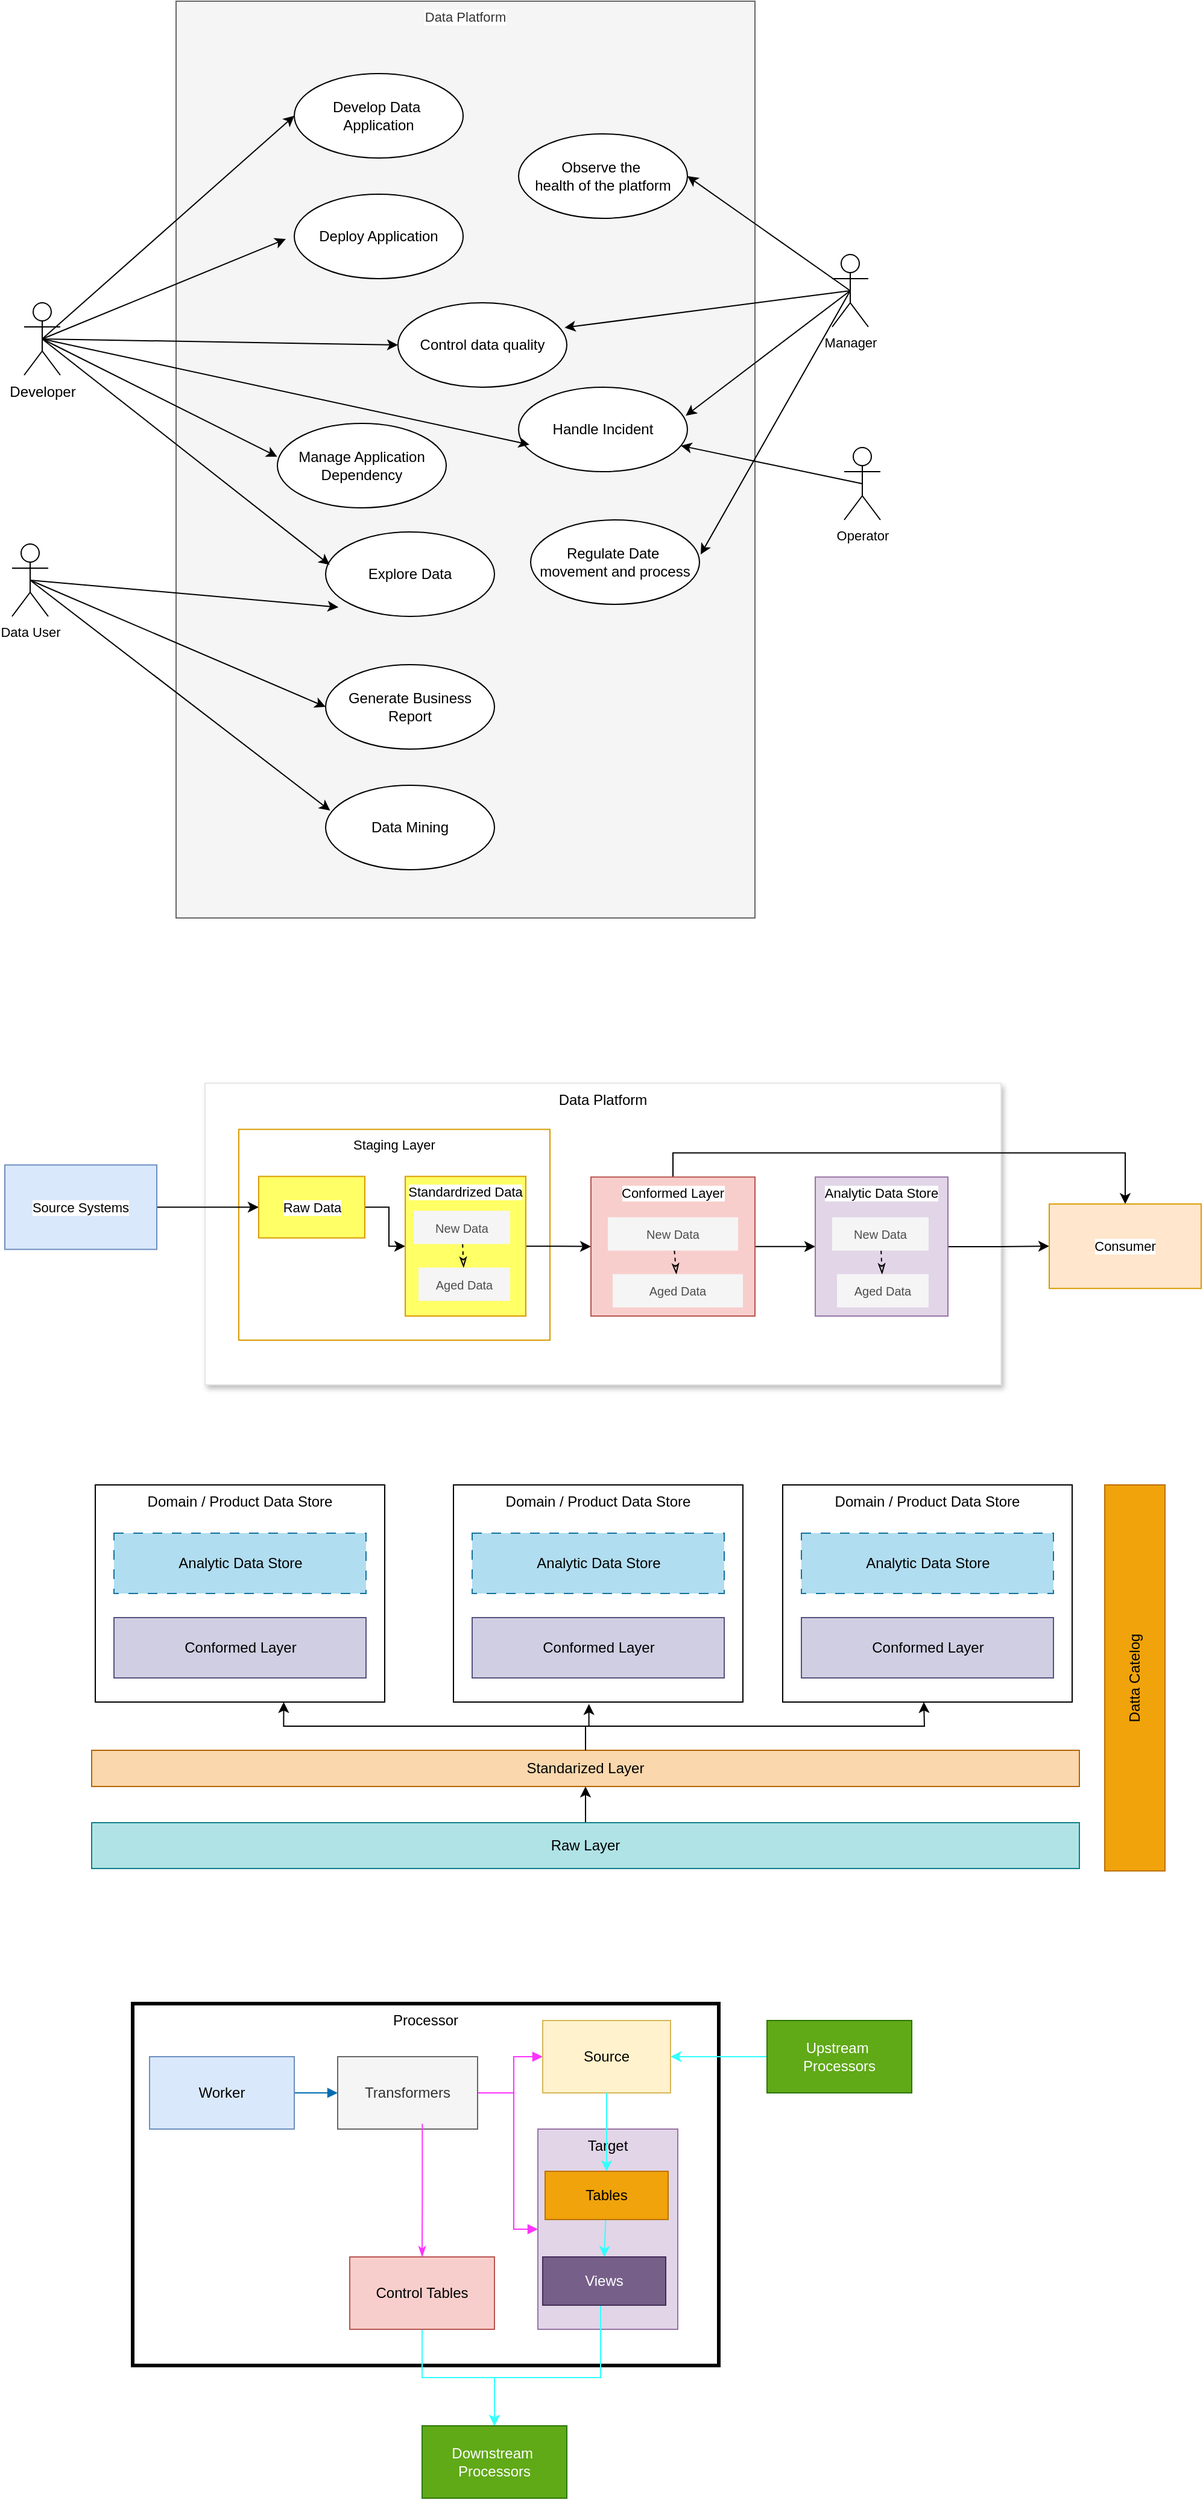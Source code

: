 <mxfile version="26.2.15">
  <diagram name="第 1 页" id="Cfy5hXthvsKqwcoe-ikN">
    <mxGraphModel dx="1145" dy="561" grid="1" gridSize="10" guides="1" tooltips="1" connect="1" arrows="1" fold="1" page="1" pageScale="1" pageWidth="827" pageHeight="1169" math="0" shadow="0">
      <root>
        <mxCell id="0" />
        <mxCell id="1" parent="0" />
        <mxCell id="3cbW1mIkxuYeC1IMrp6c-5" value="Processor" style="rounded=0;whiteSpace=wrap;html=1;verticalAlign=top;fillColor=none;strokeWidth=3;" vertex="1" parent="1">
          <mxGeometry x="154" y="1680" width="486" height="300" as="geometry" />
        </mxCell>
        <mxCell id="LPsfI7QCcGYfZqU7F5Cg-12" value="Data Platform" style="rounded=0;whiteSpace=wrap;html=1;verticalAlign=top;strokeColor=#E6E6E6;shadow=1;" parent="1" vertex="1">
          <mxGeometry x="214" y="916.94" width="660" height="250" as="geometry" />
        </mxCell>
        <mxCell id="NjBOjvmUIAoxbCZeAJ4J-41" value="Staging Layer" style="whiteSpace=wrap;html=1;fontSize=11;fillColor=none;strokeColor=#d79b00;rounded=0;labelBackgroundColor=default;verticalAlign=top;" parent="1" vertex="1">
          <mxGeometry x="242" y="955.25" width="258" height="174.75" as="geometry" />
        </mxCell>
        <mxCell id="NjBOjvmUIAoxbCZeAJ4J-38" value="Data Platform" style="rounded=0;whiteSpace=wrap;html=1;fontFamily=Helvetica;fontSize=11;fontColor=#333333;labelBackgroundColor=default;fillColor=#f5f5f5;strokeColor=#666666;verticalAlign=top;" parent="1" vertex="1">
          <mxGeometry x="190" y="20" width="480" height="760" as="geometry" />
        </mxCell>
        <mxCell id="NjBOjvmUIAoxbCZeAJ4J-2" value="Develop Data&amp;nbsp;&lt;div&gt;Application&lt;br&gt;&lt;/div&gt;" style="ellipse;whiteSpace=wrap;html=1;" parent="1" vertex="1">
          <mxGeometry x="288" y="80" width="140" height="70" as="geometry" />
        </mxCell>
        <mxCell id="NjBOjvmUIAoxbCZeAJ4J-4" value="Observe the&amp;nbsp;&lt;div&gt;health of the platform&lt;/div&gt;" style="ellipse;whiteSpace=wrap;html=1;" parent="1" vertex="1">
          <mxGeometry x="474" y="130" width="140" height="70" as="geometry" />
        </mxCell>
        <mxCell id="NjBOjvmUIAoxbCZeAJ4J-7" style="rounded=0;orthogonalLoop=1;jettySize=auto;html=1;exitX=0.5;exitY=0.5;exitDx=0;exitDy=0;exitPerimeter=0;entryX=0;entryY=0.5;entryDx=0;entryDy=0;" parent="1" source="NjBOjvmUIAoxbCZeAJ4J-5" target="NjBOjvmUIAoxbCZeAJ4J-2" edge="1">
          <mxGeometry relative="1" as="geometry" />
        </mxCell>
        <mxCell id="NjBOjvmUIAoxbCZeAJ4J-27" style="edgeStyle=none;shape=connector;rounded=0;orthogonalLoop=1;jettySize=auto;html=1;exitX=0.5;exitY=0.5;exitDx=0;exitDy=0;exitPerimeter=0;entryX=0;entryY=0.5;entryDx=0;entryDy=0;strokeColor=default;align=center;verticalAlign=middle;fontFamily=Helvetica;fontSize=11;fontColor=default;labelBackgroundColor=default;endArrow=classic;" parent="1" source="NjBOjvmUIAoxbCZeAJ4J-5" target="NjBOjvmUIAoxbCZeAJ4J-25" edge="1">
          <mxGeometry relative="1" as="geometry" />
        </mxCell>
        <mxCell id="NjBOjvmUIAoxbCZeAJ4J-5" value="Developer" style="shape=umlActor;html=1;verticalLabelPosition=bottom;verticalAlign=top;align=center;" parent="1" vertex="1">
          <mxGeometry x="64" y="270" width="30" height="60" as="geometry" />
        </mxCell>
        <mxCell id="NjBOjvmUIAoxbCZeAJ4J-8" value="Deploy Application" style="ellipse;whiteSpace=wrap;html=1;" parent="1" vertex="1">
          <mxGeometry x="288" y="180" width="140" height="70" as="geometry" />
        </mxCell>
        <mxCell id="NjBOjvmUIAoxbCZeAJ4J-9" style="rounded=0;orthogonalLoop=1;jettySize=auto;html=1;exitX=0.5;exitY=0.5;exitDx=0;exitDy=0;exitPerimeter=0;entryX=-0.05;entryY=0.531;entryDx=0;entryDy=0;entryPerimeter=0;" parent="1" source="NjBOjvmUIAoxbCZeAJ4J-5" target="NjBOjvmUIAoxbCZeAJ4J-8" edge="1">
          <mxGeometry relative="1" as="geometry" />
        </mxCell>
        <mxCell id="NjBOjvmUIAoxbCZeAJ4J-11" style="edgeStyle=none;shape=connector;rounded=0;orthogonalLoop=1;jettySize=auto;html=1;exitX=0.5;exitY=0.5;exitDx=0;exitDy=0;exitPerimeter=0;entryX=1;entryY=0.5;entryDx=0;entryDy=0;strokeColor=default;align=center;verticalAlign=middle;fontFamily=Helvetica;fontSize=11;fontColor=default;labelBackgroundColor=default;endArrow=classic;" parent="1" source="NjBOjvmUIAoxbCZeAJ4J-10" target="NjBOjvmUIAoxbCZeAJ4J-4" edge="1">
          <mxGeometry relative="1" as="geometry" />
        </mxCell>
        <mxCell id="NjBOjvmUIAoxbCZeAJ4J-10" value="Manager" style="shape=umlActor;html=1;verticalLabelPosition=bottom;verticalAlign=top;align=center;fontFamily=Helvetica;fontSize=11;fontColor=default;labelBackgroundColor=default;" parent="1" vertex="1">
          <mxGeometry x="734" y="230" width="30" height="60" as="geometry" />
        </mxCell>
        <mxCell id="NjBOjvmUIAoxbCZeAJ4J-12" value="Handle Incident" style="ellipse;whiteSpace=wrap;html=1;" parent="1" vertex="1">
          <mxGeometry x="474" y="340" width="140" height="70" as="geometry" />
        </mxCell>
        <mxCell id="NjBOjvmUIAoxbCZeAJ4J-13" style="edgeStyle=none;shape=connector;rounded=0;orthogonalLoop=1;jettySize=auto;html=1;exitX=0.5;exitY=0.5;exitDx=0;exitDy=0;exitPerimeter=0;entryX=0.99;entryY=0.337;entryDx=0;entryDy=0;entryPerimeter=0;strokeColor=default;align=center;verticalAlign=middle;fontFamily=Helvetica;fontSize=11;fontColor=default;labelBackgroundColor=default;endArrow=classic;" parent="1" source="NjBOjvmUIAoxbCZeAJ4J-10" target="NjBOjvmUIAoxbCZeAJ4J-12" edge="1">
          <mxGeometry relative="1" as="geometry" />
        </mxCell>
        <mxCell id="NjBOjvmUIAoxbCZeAJ4J-14" style="edgeStyle=none;shape=connector;rounded=0;orthogonalLoop=1;jettySize=auto;html=1;exitX=0.5;exitY=0.5;exitDx=0;exitDy=0;exitPerimeter=0;entryX=0.064;entryY=0.68;entryDx=0;entryDy=0;entryPerimeter=0;strokeColor=default;align=center;verticalAlign=middle;fontFamily=Helvetica;fontSize=11;fontColor=default;labelBackgroundColor=default;endArrow=classic;" parent="1" source="NjBOjvmUIAoxbCZeAJ4J-5" target="NjBOjvmUIAoxbCZeAJ4J-12" edge="1">
          <mxGeometry relative="1" as="geometry" />
        </mxCell>
        <mxCell id="NjBOjvmUIAoxbCZeAJ4J-15" value="Operator" style="shape=umlActor;html=1;verticalLabelPosition=bottom;verticalAlign=top;align=center;fontFamily=Helvetica;fontSize=11;fontColor=default;labelBackgroundColor=default;" parent="1" vertex="1">
          <mxGeometry x="744" y="390" width="30" height="60" as="geometry" />
        </mxCell>
        <mxCell id="NjBOjvmUIAoxbCZeAJ4J-18" style="edgeStyle=none;shape=connector;rounded=0;orthogonalLoop=1;jettySize=auto;html=1;exitX=0.5;exitY=0.5;exitDx=0;exitDy=0;exitPerimeter=0;strokeColor=default;align=center;verticalAlign=middle;fontFamily=Helvetica;fontSize=11;fontColor=default;labelBackgroundColor=default;endArrow=classic;" parent="1" source="NjBOjvmUIAoxbCZeAJ4J-15" target="NjBOjvmUIAoxbCZeAJ4J-12" edge="1">
          <mxGeometry relative="1" as="geometry" />
        </mxCell>
        <mxCell id="NjBOjvmUIAoxbCZeAJ4J-30" style="edgeStyle=none;shape=connector;rounded=0;orthogonalLoop=1;jettySize=auto;html=1;exitX=0.5;exitY=0.5;exitDx=0;exitDy=0;exitPerimeter=0;entryX=0;entryY=0.5;entryDx=0;entryDy=0;strokeColor=default;align=center;verticalAlign=middle;fontFamily=Helvetica;fontSize=11;fontColor=default;labelBackgroundColor=default;endArrow=classic;" parent="1" source="NjBOjvmUIAoxbCZeAJ4J-19" target="NjBOjvmUIAoxbCZeAJ4J-29" edge="1">
          <mxGeometry relative="1" as="geometry" />
        </mxCell>
        <mxCell id="NjBOjvmUIAoxbCZeAJ4J-19" value="Data User" style="shape=umlActor;html=1;verticalLabelPosition=bottom;verticalAlign=top;align=center;fontFamily=Helvetica;fontSize=11;fontColor=default;labelBackgroundColor=default;" parent="1" vertex="1">
          <mxGeometry x="54" y="470" width="30" height="60" as="geometry" />
        </mxCell>
        <mxCell id="NjBOjvmUIAoxbCZeAJ4J-20" value="Explore Data" style="ellipse;whiteSpace=wrap;html=1;" parent="1" vertex="1">
          <mxGeometry x="314" y="460" width="140" height="70" as="geometry" />
        </mxCell>
        <mxCell id="NjBOjvmUIAoxbCZeAJ4J-21" style="edgeStyle=none;shape=connector;rounded=0;orthogonalLoop=1;jettySize=auto;html=1;exitX=0.5;exitY=0.5;exitDx=0;exitDy=0;exitPerimeter=0;entryX=0.024;entryY=0.389;entryDx=0;entryDy=0;entryPerimeter=0;strokeColor=default;align=center;verticalAlign=middle;fontFamily=Helvetica;fontSize=11;fontColor=default;labelBackgroundColor=default;endArrow=classic;" parent="1" source="NjBOjvmUIAoxbCZeAJ4J-5" target="NjBOjvmUIAoxbCZeAJ4J-20" edge="1">
          <mxGeometry relative="1" as="geometry" />
        </mxCell>
        <mxCell id="NjBOjvmUIAoxbCZeAJ4J-22" style="edgeStyle=none;shape=connector;rounded=0;orthogonalLoop=1;jettySize=auto;html=1;exitX=0.5;exitY=0.5;exitDx=0;exitDy=0;exitPerimeter=0;entryX=0.076;entryY=0.891;entryDx=0;entryDy=0;entryPerimeter=0;strokeColor=default;align=center;verticalAlign=middle;fontFamily=Helvetica;fontSize=11;fontColor=default;labelBackgroundColor=default;endArrow=classic;" parent="1" source="NjBOjvmUIAoxbCZeAJ4J-19" target="NjBOjvmUIAoxbCZeAJ4J-20" edge="1">
          <mxGeometry relative="1" as="geometry" />
        </mxCell>
        <mxCell id="NjBOjvmUIAoxbCZeAJ4J-23" value="Manage Application&lt;div&gt;Dependency&lt;/div&gt;" style="ellipse;whiteSpace=wrap;html=1;" parent="1" vertex="1">
          <mxGeometry x="274" y="370" width="140" height="70" as="geometry" />
        </mxCell>
        <mxCell id="NjBOjvmUIAoxbCZeAJ4J-24" style="edgeStyle=none;shape=connector;rounded=0;orthogonalLoop=1;jettySize=auto;html=1;exitX=0.5;exitY=0.5;exitDx=0;exitDy=0;exitPerimeter=0;entryX=-0.001;entryY=0.394;entryDx=0;entryDy=0;entryPerimeter=0;strokeColor=default;align=center;verticalAlign=middle;fontFamily=Helvetica;fontSize=11;fontColor=default;labelBackgroundColor=default;endArrow=classic;" parent="1" source="NjBOjvmUIAoxbCZeAJ4J-5" target="NjBOjvmUIAoxbCZeAJ4J-23" edge="1">
          <mxGeometry relative="1" as="geometry" />
        </mxCell>
        <mxCell id="NjBOjvmUIAoxbCZeAJ4J-25" value="Control data quality" style="ellipse;whiteSpace=wrap;html=1;" parent="1" vertex="1">
          <mxGeometry x="374" y="270" width="140" height="70" as="geometry" />
        </mxCell>
        <mxCell id="NjBOjvmUIAoxbCZeAJ4J-28" style="edgeStyle=none;shape=connector;rounded=0;orthogonalLoop=1;jettySize=auto;html=1;exitX=0.5;exitY=0.5;exitDx=0;exitDy=0;exitPerimeter=0;entryX=0.987;entryY=0.294;entryDx=0;entryDy=0;entryPerimeter=0;strokeColor=default;align=center;verticalAlign=middle;fontFamily=Helvetica;fontSize=11;fontColor=default;labelBackgroundColor=default;endArrow=classic;" parent="1" source="NjBOjvmUIAoxbCZeAJ4J-10" target="NjBOjvmUIAoxbCZeAJ4J-25" edge="1">
          <mxGeometry relative="1" as="geometry" />
        </mxCell>
        <mxCell id="NjBOjvmUIAoxbCZeAJ4J-29" value="Generate Business&lt;div&gt;Report&lt;/div&gt;" style="ellipse;whiteSpace=wrap;html=1;" parent="1" vertex="1">
          <mxGeometry x="314" y="570" width="140" height="70" as="geometry" />
        </mxCell>
        <mxCell id="NjBOjvmUIAoxbCZeAJ4J-31" value="Data Mining" style="ellipse;whiteSpace=wrap;html=1;" parent="1" vertex="1">
          <mxGeometry x="314" y="670" width="140" height="70" as="geometry" />
        </mxCell>
        <mxCell id="NjBOjvmUIAoxbCZeAJ4J-32" style="edgeStyle=none;shape=connector;rounded=0;orthogonalLoop=1;jettySize=auto;html=1;exitX=0.5;exitY=0.5;exitDx=0;exitDy=0;exitPerimeter=0;entryX=0.027;entryY=0.3;entryDx=0;entryDy=0;entryPerimeter=0;strokeColor=default;align=center;verticalAlign=middle;fontFamily=Helvetica;fontSize=11;fontColor=default;labelBackgroundColor=default;endArrow=classic;" parent="1" source="NjBOjvmUIAoxbCZeAJ4J-19" target="NjBOjvmUIAoxbCZeAJ4J-31" edge="1">
          <mxGeometry relative="1" as="geometry" />
        </mxCell>
        <mxCell id="NjBOjvmUIAoxbCZeAJ4J-33" value="Regulate Date&amp;nbsp;&lt;div&gt;movement and process&lt;/div&gt;" style="ellipse;whiteSpace=wrap;html=1;" parent="1" vertex="1">
          <mxGeometry x="484" y="450" width="140" height="70" as="geometry" />
        </mxCell>
        <mxCell id="NjBOjvmUIAoxbCZeAJ4J-34" style="edgeStyle=none;shape=connector;rounded=0;orthogonalLoop=1;jettySize=auto;html=1;exitX=0.5;exitY=0.5;exitDx=0;exitDy=0;exitPerimeter=0;entryX=1.007;entryY=0.409;entryDx=0;entryDy=0;entryPerimeter=0;strokeColor=default;align=center;verticalAlign=middle;fontFamily=Helvetica;fontSize=11;fontColor=default;labelBackgroundColor=default;endArrow=classic;" parent="1" source="NjBOjvmUIAoxbCZeAJ4J-10" target="NjBOjvmUIAoxbCZeAJ4J-33" edge="1">
          <mxGeometry relative="1" as="geometry" />
        </mxCell>
        <mxCell id="NjBOjvmUIAoxbCZeAJ4J-42" value="" style="edgeStyle=none;shape=connector;rounded=0;orthogonalLoop=1;jettySize=auto;html=1;strokeColor=default;align=center;verticalAlign=middle;fontFamily=Helvetica;fontSize=11;fontColor=default;labelBackgroundColor=default;endArrow=classic;entryX=0;entryY=0.5;entryDx=0;entryDy=0;exitX=1;exitY=0.5;exitDx=0;exitDy=0;" parent="1" source="NjBOjvmUIAoxbCZeAJ4J-39" target="LPsfI7QCcGYfZqU7F5Cg-1" edge="1">
          <mxGeometry relative="1" as="geometry" />
        </mxCell>
        <mxCell id="NjBOjvmUIAoxbCZeAJ4J-39" value="Source Systems" style="rounded=0;whiteSpace=wrap;html=1;fontFamily=Helvetica;fontSize=11;labelBackgroundColor=default;fillColor=#dae8fc;strokeColor=#6c8ebf;" parent="1" vertex="1">
          <mxGeometry x="48" y="984.75" width="126" height="70" as="geometry" />
        </mxCell>
        <mxCell id="LPsfI7QCcGYfZqU7F5Cg-3" style="edgeStyle=orthogonalEdgeStyle;rounded=0;orthogonalLoop=1;jettySize=auto;html=1;exitX=1;exitY=0.5;exitDx=0;exitDy=0;entryX=0;entryY=0.5;entryDx=0;entryDy=0;" parent="1" source="LPsfI7QCcGYfZqU7F5Cg-1" target="LPsfI7QCcGYfZqU7F5Cg-2" edge="1">
          <mxGeometry relative="1" as="geometry" />
        </mxCell>
        <mxCell id="LPsfI7QCcGYfZqU7F5Cg-1" value="Raw Data" style="whiteSpace=wrap;html=1;fontSize=11;fillColor=#FFFF66;strokeColor=#d79b00;rounded=0;labelBackgroundColor=default;verticalAlign=middle;" parent="1" vertex="1">
          <mxGeometry x="258.5" y="994.25" width="88" height="51" as="geometry" />
        </mxCell>
        <mxCell id="LPsfI7QCcGYfZqU7F5Cg-6" style="edgeStyle=orthogonalEdgeStyle;rounded=0;orthogonalLoop=1;jettySize=auto;html=1;exitX=1;exitY=0.5;exitDx=0;exitDy=0;entryX=0;entryY=0.5;entryDx=0;entryDy=0;" parent="1" source="LPsfI7QCcGYfZqU7F5Cg-2" target="LPsfI7QCcGYfZqU7F5Cg-5" edge="1">
          <mxGeometry relative="1" as="geometry" />
        </mxCell>
        <mxCell id="LPsfI7QCcGYfZqU7F5Cg-2" value="Standardrized Data" style="whiteSpace=wrap;html=1;fontSize=11;fillColor=#FFFF66;strokeColor=#d79b00;rounded=0;labelBackgroundColor=default;verticalAlign=top;" parent="1" vertex="1">
          <mxGeometry x="380" y="994.25" width="100" height="115.75" as="geometry" />
        </mxCell>
        <mxCell id="LPsfI7QCcGYfZqU7F5Cg-9" value="" style="edgeStyle=orthogonalEdgeStyle;rounded=0;orthogonalLoop=1;jettySize=auto;html=1;" parent="1" source="LPsfI7QCcGYfZqU7F5Cg-5" target="LPsfI7QCcGYfZqU7F5Cg-8" edge="1">
          <mxGeometry relative="1" as="geometry" />
        </mxCell>
        <mxCell id="LPsfI7QCcGYfZqU7F5Cg-13" style="edgeStyle=orthogonalEdgeStyle;rounded=0;orthogonalLoop=1;jettySize=auto;html=1;exitX=0.5;exitY=0;exitDx=0;exitDy=0;entryX=0.5;entryY=0;entryDx=0;entryDy=0;" parent="1" source="LPsfI7QCcGYfZqU7F5Cg-5" target="LPsfI7QCcGYfZqU7F5Cg-10" edge="1">
          <mxGeometry relative="1" as="geometry" />
        </mxCell>
        <mxCell id="LPsfI7QCcGYfZqU7F5Cg-5" value="Conformed Layer" style="rounded=0;whiteSpace=wrap;html=1;fontFamily=Helvetica;fontSize=11;labelBackgroundColor=default;fillColor=#f8cecc;strokeColor=#b85450;verticalAlign=top;" parent="1" vertex="1">
          <mxGeometry x="534" y="994.75" width="136" height="115.25" as="geometry" />
        </mxCell>
        <mxCell id="LPsfI7QCcGYfZqU7F5Cg-11" value="" style="edgeStyle=orthogonalEdgeStyle;rounded=0;orthogonalLoop=1;jettySize=auto;html=1;" parent="1" source="LPsfI7QCcGYfZqU7F5Cg-8" target="LPsfI7QCcGYfZqU7F5Cg-10" edge="1">
          <mxGeometry relative="1" as="geometry" />
        </mxCell>
        <mxCell id="LPsfI7QCcGYfZqU7F5Cg-8" value="Analytic Data Store" style="rounded=0;whiteSpace=wrap;html=1;fontFamily=Helvetica;fontSize=11;labelBackgroundColor=default;fillColor=#e1d5e7;strokeColor=#9673a6;verticalAlign=top;" parent="1" vertex="1">
          <mxGeometry x="720" y="994.75" width="110" height="115.25" as="geometry" />
        </mxCell>
        <mxCell id="LPsfI7QCcGYfZqU7F5Cg-10" value="Consumer" style="rounded=0;whiteSpace=wrap;html=1;fontFamily=Helvetica;fontSize=11;labelBackgroundColor=default;fillColor=#ffe6cc;strokeColor=#d79b00;" parent="1" vertex="1">
          <mxGeometry x="914" y="1017.13" width="126" height="70" as="geometry" />
        </mxCell>
        <mxCell id="LPsfI7QCcGYfZqU7F5Cg-20" value="" style="group" parent="1" vertex="1" connectable="0">
          <mxGeometry x="123" y="1250" width="240" height="180" as="geometry" />
        </mxCell>
        <mxCell id="LPsfI7QCcGYfZqU7F5Cg-19" value="Domain / Product Data Store" style="rounded=0;whiteSpace=wrap;html=1;verticalAlign=top;" parent="LPsfI7QCcGYfZqU7F5Cg-20" vertex="1">
          <mxGeometry width="240" height="180" as="geometry" />
        </mxCell>
        <mxCell id="LPsfI7QCcGYfZqU7F5Cg-16" value="Analytic Data Store" style="rounded=1;whiteSpace=wrap;html=1;arcSize=0;fillColor=#b1ddf0;strokeColor=#10739e;dashed=1;dashPattern=8 8;" parent="LPsfI7QCcGYfZqU7F5Cg-20" vertex="1">
          <mxGeometry x="15.5" y="40" width="209" height="50" as="geometry" />
        </mxCell>
        <mxCell id="LPsfI7QCcGYfZqU7F5Cg-17" value="Conformed Layer" style="rounded=1;whiteSpace=wrap;html=1;arcSize=0;fillColor=#d0cee2;strokeColor=#56517e;" parent="LPsfI7QCcGYfZqU7F5Cg-20" vertex="1">
          <mxGeometry x="15.5" y="110" width="209" height="50" as="geometry" />
        </mxCell>
        <mxCell id="LPsfI7QCcGYfZqU7F5Cg-23" style="edgeStyle=orthogonalEdgeStyle;rounded=0;orthogonalLoop=1;jettySize=auto;html=1;entryX=0.5;entryY=1;entryDx=0;entryDy=0;" parent="1" source="LPsfI7QCcGYfZqU7F5Cg-21" target="LPsfI7QCcGYfZqU7F5Cg-22" edge="1">
          <mxGeometry relative="1" as="geometry" />
        </mxCell>
        <mxCell id="LPsfI7QCcGYfZqU7F5Cg-21" value="Raw Layer" style="rounded=0;whiteSpace=wrap;html=1;fillColor=#b0e3e6;strokeColor=#0e8088;" parent="1" vertex="1">
          <mxGeometry x="120" y="1530" width="819" height="38" as="geometry" />
        </mxCell>
        <mxCell id="LPsfI7QCcGYfZqU7F5Cg-32" style="edgeStyle=orthogonalEdgeStyle;rounded=0;orthogonalLoop=1;jettySize=auto;html=1;entryX=0.468;entryY=1.009;entryDx=0;entryDy=0;entryPerimeter=0;" parent="1" source="LPsfI7QCcGYfZqU7F5Cg-22" target="LPsfI7QCcGYfZqU7F5Cg-25" edge="1">
          <mxGeometry relative="1" as="geometry">
            <mxPoint x="541" y="1440" as="targetPoint" />
          </mxGeometry>
        </mxCell>
        <mxCell id="LPsfI7QCcGYfZqU7F5Cg-36" style="edgeStyle=orthogonalEdgeStyle;rounded=0;orthogonalLoop=1;jettySize=auto;html=1;" parent="1" source="LPsfI7QCcGYfZqU7F5Cg-22" edge="1">
          <mxGeometry relative="1" as="geometry">
            <mxPoint x="810" y="1430" as="targetPoint" />
          </mxGeometry>
        </mxCell>
        <mxCell id="LPsfI7QCcGYfZqU7F5Cg-22" value="Standarized Layer" style="rounded=0;whiteSpace=wrap;html=1;fillColor=#fad7ac;strokeColor=#b46504;" parent="1" vertex="1">
          <mxGeometry x="120" y="1470" width="819" height="30" as="geometry" />
        </mxCell>
        <mxCell id="LPsfI7QCcGYfZqU7F5Cg-24" value="" style="group" parent="1" vertex="1" connectable="0">
          <mxGeometry x="420" y="1250" width="240" height="180" as="geometry" />
        </mxCell>
        <mxCell id="LPsfI7QCcGYfZqU7F5Cg-25" value="Domain / Product Data Store" style="rounded=0;whiteSpace=wrap;html=1;verticalAlign=top;" parent="LPsfI7QCcGYfZqU7F5Cg-24" vertex="1">
          <mxGeometry width="240" height="180" as="geometry" />
        </mxCell>
        <mxCell id="LPsfI7QCcGYfZqU7F5Cg-26" value="Analytic Data Store" style="rounded=1;whiteSpace=wrap;html=1;arcSize=0;fillColor=#b1ddf0;strokeColor=#10739e;dashed=1;dashPattern=8 8;" parent="LPsfI7QCcGYfZqU7F5Cg-24" vertex="1">
          <mxGeometry x="15.5" y="40" width="209" height="50" as="geometry" />
        </mxCell>
        <mxCell id="LPsfI7QCcGYfZqU7F5Cg-27" value="Conformed Layer" style="rounded=1;whiteSpace=wrap;html=1;arcSize=0;fillColor=#d0cee2;strokeColor=#56517e;" parent="LPsfI7QCcGYfZqU7F5Cg-24" vertex="1">
          <mxGeometry x="15.5" y="110" width="209" height="50" as="geometry" />
        </mxCell>
        <mxCell id="LPsfI7QCcGYfZqU7F5Cg-28" value="" style="group" parent="1" vertex="1" connectable="0">
          <mxGeometry x="693" y="1250" width="240" height="180" as="geometry" />
        </mxCell>
        <mxCell id="LPsfI7QCcGYfZqU7F5Cg-29" value="Domain / Product Data Store" style="rounded=0;whiteSpace=wrap;html=1;verticalAlign=top;" parent="LPsfI7QCcGYfZqU7F5Cg-28" vertex="1">
          <mxGeometry width="240" height="180" as="geometry" />
        </mxCell>
        <mxCell id="LPsfI7QCcGYfZqU7F5Cg-30" value="Analytic Data Store" style="rounded=1;whiteSpace=wrap;html=1;arcSize=0;fillColor=#b1ddf0;strokeColor=#10739e;dashed=1;dashPattern=8 8;" parent="LPsfI7QCcGYfZqU7F5Cg-28" vertex="1">
          <mxGeometry x="15.5" y="40" width="209" height="50" as="geometry" />
        </mxCell>
        <mxCell id="LPsfI7QCcGYfZqU7F5Cg-31" value="Conformed Layer" style="rounded=1;whiteSpace=wrap;html=1;arcSize=0;fillColor=#d0cee2;strokeColor=#56517e;" parent="LPsfI7QCcGYfZqU7F5Cg-28" vertex="1">
          <mxGeometry x="15.5" y="110" width="209" height="50" as="geometry" />
        </mxCell>
        <mxCell id="LPsfI7QCcGYfZqU7F5Cg-33" style="edgeStyle=orthogonalEdgeStyle;rounded=0;orthogonalLoop=1;jettySize=auto;html=1;entryX=0.651;entryY=1;entryDx=0;entryDy=0;entryPerimeter=0;" parent="1" source="LPsfI7QCcGYfZqU7F5Cg-22" target="LPsfI7QCcGYfZqU7F5Cg-19" edge="1">
          <mxGeometry relative="1" as="geometry" />
        </mxCell>
        <mxCell id="j3WEXR2PitJm0SyK6Ta7-4" style="rounded=0;orthogonalLoop=1;jettySize=auto;html=1;dashed=1;endArrow=classicThin;endFill=0;" parent="1" source="j3WEXR2PitJm0SyK6Ta7-1" target="j3WEXR2PitJm0SyK6Ta7-2" edge="1">
          <mxGeometry relative="1" as="geometry" />
        </mxCell>
        <mxCell id="j3WEXR2PitJm0SyK6Ta7-1" value="New Data" style="rounded=0;whiteSpace=wrap;html=1;fillColor=#f5f5f5;fontColor=#4D4D4D;strokeColor=none;fontSize=10;" parent="1" vertex="1">
          <mxGeometry x="548" y="1028.13" width="108" height="27.62" as="geometry" />
        </mxCell>
        <mxCell id="j3WEXR2PitJm0SyK6Ta7-2" value="Aged Data" style="rounded=0;whiteSpace=wrap;html=1;fillColor=#f5f5f5;fontColor=#4D4D4D;strokeColor=none;fontSize=10;" parent="1" vertex="1">
          <mxGeometry x="552" y="1075.25" width="108" height="27.62" as="geometry" />
        </mxCell>
        <mxCell id="j3WEXR2PitJm0SyK6Ta7-5" style="rounded=0;orthogonalLoop=1;jettySize=auto;html=1;dashed=1;endArrow=classicThin;endFill=0;" parent="1" source="j3WEXR2PitJm0SyK6Ta7-6" target="j3WEXR2PitJm0SyK6Ta7-7" edge="1">
          <mxGeometry relative="1" as="geometry" />
        </mxCell>
        <mxCell id="j3WEXR2PitJm0SyK6Ta7-6" value="New Data" style="rounded=0;whiteSpace=wrap;html=1;fillColor=#f5f5f5;fontColor=#4D4D4D;strokeColor=none;fontSize=10;" parent="1" vertex="1">
          <mxGeometry x="387" y="1022.69" width="80" height="27.62" as="geometry" />
        </mxCell>
        <mxCell id="j3WEXR2PitJm0SyK6Ta7-7" value="Aged Data" style="rounded=0;whiteSpace=wrap;html=1;fillColor=#f5f5f5;fontColor=#4D4D4D;strokeColor=none;fontSize=10;" parent="1" vertex="1">
          <mxGeometry x="391" y="1069.81" width="76" height="27.62" as="geometry" />
        </mxCell>
        <mxCell id="j3WEXR2PitJm0SyK6Ta7-8" style="rounded=0;orthogonalLoop=1;jettySize=auto;html=1;dashed=1;endArrow=classicThin;endFill=0;" parent="1" source="j3WEXR2PitJm0SyK6Ta7-9" target="j3WEXR2PitJm0SyK6Ta7-10" edge="1">
          <mxGeometry relative="1" as="geometry" />
        </mxCell>
        <mxCell id="j3WEXR2PitJm0SyK6Ta7-9" value="New Data" style="rounded=0;whiteSpace=wrap;html=1;fillColor=#f5f5f5;fontColor=#4D4D4D;strokeColor=none;fontSize=10;" parent="1" vertex="1">
          <mxGeometry x="734" y="1028.13" width="80" height="27.62" as="geometry" />
        </mxCell>
        <mxCell id="j3WEXR2PitJm0SyK6Ta7-10" value="Aged Data" style="rounded=0;whiteSpace=wrap;html=1;fillColor=#f5f5f5;fontColor=#4D4D4D;strokeColor=none;fontSize=10;" parent="1" vertex="1">
          <mxGeometry x="738" y="1075.25" width="76" height="27.62" as="geometry" />
        </mxCell>
        <mxCell id="j3WEXR2PitJm0SyK6Ta7-11" value="Datta Catelog" style="rounded=0;whiteSpace=wrap;html=1;rotation=-90;fillColor=#f0a30a;fontColor=#000000;strokeColor=#BD7000;" parent="1" vertex="1">
          <mxGeometry x="825" y="1385" width="320" height="50" as="geometry" />
        </mxCell>
        <mxCell id="3cbW1mIkxuYeC1IMrp6c-8" style="edgeStyle=orthogonalEdgeStyle;rounded=0;orthogonalLoop=1;jettySize=auto;html=1;exitX=1;exitY=0.5;exitDx=0;exitDy=0;entryX=0;entryY=0.5;entryDx=0;entryDy=0;strokeColor=#006EAF;endArrow=block;startFill=0;endFill=1;fillColor=#1ba1e2;" edge="1" parent="1" source="3cbW1mIkxuYeC1IMrp6c-1" target="3cbW1mIkxuYeC1IMrp6c-2">
          <mxGeometry relative="1" as="geometry" />
        </mxCell>
        <mxCell id="3cbW1mIkxuYeC1IMrp6c-1" value="Worker" style="rounded=0;whiteSpace=wrap;html=1;fillColor=#dae8fc;strokeColor=#6c8ebf;" vertex="1" parent="1">
          <mxGeometry x="168" y="1724" width="120" height="60" as="geometry" />
        </mxCell>
        <mxCell id="3cbW1mIkxuYeC1IMrp6c-9" style="rounded=0;orthogonalLoop=1;jettySize=auto;html=1;exitX=1;exitY=0.5;exitDx=0;exitDy=0;entryX=0;entryY=0.5;entryDx=0;entryDy=0;strokeColor=#FF33FF;edgeStyle=orthogonalEdgeStyle;endArrow=block;startFill=0;endFill=1;" edge="1" parent="1" source="3cbW1mIkxuYeC1IMrp6c-2" target="3cbW1mIkxuYeC1IMrp6c-3">
          <mxGeometry relative="1" as="geometry">
            <Array as="points">
              <mxPoint x="470" y="1754" />
              <mxPoint x="470" y="1724" />
            </Array>
          </mxGeometry>
        </mxCell>
        <mxCell id="3cbW1mIkxuYeC1IMrp6c-10" style="edgeStyle=orthogonalEdgeStyle;shape=connector;rounded=0;orthogonalLoop=1;jettySize=auto;html=1;exitX=1;exitY=0.5;exitDx=0;exitDy=0;entryX=0;entryY=0.5;entryDx=0;entryDy=0;strokeColor=#FF33FF;align=center;verticalAlign=middle;fontFamily=Helvetica;fontSize=11;fontColor=default;labelBackgroundColor=default;endArrow=block;startFill=0;endFill=1;" edge="1" parent="1" source="3cbW1mIkxuYeC1IMrp6c-2" target="3cbW1mIkxuYeC1IMrp6c-4">
          <mxGeometry relative="1" as="geometry">
            <Array as="points">
              <mxPoint x="470" y="1754" />
              <mxPoint x="470" y="1867" />
            </Array>
          </mxGeometry>
        </mxCell>
        <mxCell id="3cbW1mIkxuYeC1IMrp6c-2" value="Transformers" style="rounded=0;whiteSpace=wrap;html=1;fillColor=#f5f5f5;strokeColor=#666666;fontColor=#333333;" vertex="1" parent="1">
          <mxGeometry x="324" y="1724" width="116" height="60" as="geometry" />
        </mxCell>
        <mxCell id="3cbW1mIkxuYeC1IMrp6c-3" value="Source" style="rounded=0;whiteSpace=wrap;html=1;fillColor=#fff2cc;strokeColor=#d6b656;" vertex="1" parent="1">
          <mxGeometry x="494" y="1694" width="106" height="60" as="geometry" />
        </mxCell>
        <mxCell id="3cbW1mIkxuYeC1IMrp6c-15" style="edgeStyle=none;shape=connector;rounded=0;orthogonalLoop=1;jettySize=auto;html=1;exitX=0.5;exitY=0;exitDx=0;exitDy=0;entryX=0.5;entryY=0;entryDx=0;entryDy=0;strokeColor=default;align=center;verticalAlign=middle;fontFamily=Helvetica;fontSize=11;fontColor=default;labelBackgroundColor=default;endArrow=classic;" edge="1" parent="1" source="3cbW1mIkxuYeC1IMrp6c-4" target="3cbW1mIkxuYeC1IMrp6c-12">
          <mxGeometry relative="1" as="geometry" />
        </mxCell>
        <mxCell id="3cbW1mIkxuYeC1IMrp6c-4" value="Target" style="rounded=0;whiteSpace=wrap;html=1;fillColor=#e1d5e7;strokeColor=#9673a6;verticalAlign=top;" vertex="1" parent="1">
          <mxGeometry x="490" y="1784" width="116" height="166" as="geometry" />
        </mxCell>
        <mxCell id="3cbW1mIkxuYeC1IMrp6c-14" style="edgeStyle=none;shape=connector;rounded=0;orthogonalLoop=1;jettySize=auto;html=1;entryX=0.5;entryY=0;entryDx=0;entryDy=0;strokeColor=#33FFFF;align=center;verticalAlign=middle;fontFamily=Helvetica;fontSize=11;fontColor=default;labelBackgroundColor=default;endArrow=classic;" edge="1" parent="1" source="3cbW1mIkxuYeC1IMrp6c-12" target="3cbW1mIkxuYeC1IMrp6c-13">
          <mxGeometry relative="1" as="geometry" />
        </mxCell>
        <mxCell id="3cbW1mIkxuYeC1IMrp6c-12" value="Tables" style="rounded=0;whiteSpace=wrap;html=1;fillColor=#f0a30a;strokeColor=#BD7000;verticalAlign=middle;fontColor=#000000;" vertex="1" parent="1">
          <mxGeometry x="496" y="1819" width="102" height="40" as="geometry" />
        </mxCell>
        <mxCell id="3cbW1mIkxuYeC1IMrp6c-23" style="edgeStyle=orthogonalEdgeStyle;shape=connector;rounded=0;orthogonalLoop=1;jettySize=auto;html=1;entryX=0.5;entryY=0;entryDx=0;entryDy=0;strokeColor=#33FFFF;align=center;verticalAlign=middle;fontFamily=Helvetica;fontSize=11;fontColor=default;labelBackgroundColor=default;endArrow=classic;" edge="1" parent="1" source="3cbW1mIkxuYeC1IMrp6c-13" target="3cbW1mIkxuYeC1IMrp6c-18">
          <mxGeometry relative="1" as="geometry">
            <Array as="points">
              <mxPoint x="542" y="1990" />
              <mxPoint x="454" y="1990" />
            </Array>
          </mxGeometry>
        </mxCell>
        <mxCell id="3cbW1mIkxuYeC1IMrp6c-13" value="Views" style="rounded=0;whiteSpace=wrap;html=1;fillColor=#76608a;strokeColor=#432D57;verticalAlign=middle;fontColor=#ffffff;" vertex="1" parent="1">
          <mxGeometry x="494" y="1890" width="102" height="40" as="geometry" />
        </mxCell>
        <mxCell id="3cbW1mIkxuYeC1IMrp6c-11" style="edgeStyle=none;shape=connector;rounded=0;orthogonalLoop=1;jettySize=auto;html=1;exitX=0.5;exitY=1;exitDx=0;exitDy=0;entryX=0.5;entryY=0;entryDx=0;entryDy=0;strokeColor=#33FFFF;align=center;verticalAlign=middle;fontFamily=Helvetica;fontSize=11;fontColor=default;labelBackgroundColor=default;endArrow=classic;" edge="1" parent="1" source="3cbW1mIkxuYeC1IMrp6c-3" target="3cbW1mIkxuYeC1IMrp6c-12">
          <mxGeometry relative="1" as="geometry" />
        </mxCell>
        <mxCell id="3cbW1mIkxuYeC1IMrp6c-22" style="edgeStyle=orthogonalEdgeStyle;shape=connector;rounded=0;orthogonalLoop=1;jettySize=auto;html=1;exitX=0.5;exitY=1;exitDx=0;exitDy=0;entryX=0.5;entryY=0;entryDx=0;entryDy=0;strokeColor=#33FFFF;align=center;verticalAlign=middle;fontFamily=Helvetica;fontSize=11;fontColor=default;labelBackgroundColor=default;endArrow=classic;" edge="1" parent="1" source="3cbW1mIkxuYeC1IMrp6c-17" target="3cbW1mIkxuYeC1IMrp6c-18">
          <mxGeometry relative="1" as="geometry" />
        </mxCell>
        <mxCell id="3cbW1mIkxuYeC1IMrp6c-17" value="Control Tables" style="rounded=0;whiteSpace=wrap;html=1;fillColor=#f8cecc;strokeColor=#b85450;" vertex="1" parent="1">
          <mxGeometry x="334" y="1890" width="120" height="60" as="geometry" />
        </mxCell>
        <mxCell id="3cbW1mIkxuYeC1IMrp6c-18" value="Downstream&amp;nbsp;&lt;br&gt;Processors" style="rounded=0;whiteSpace=wrap;html=1;fillColor=#60a917;strokeColor=#2D7600;fontColor=#ffffff;" vertex="1" parent="1">
          <mxGeometry x="394" y="2030" width="120" height="60" as="geometry" />
        </mxCell>
        <mxCell id="3cbW1mIkxuYeC1IMrp6c-21" style="edgeStyle=orthogonalEdgeStyle;shape=connector;rounded=0;orthogonalLoop=1;jettySize=auto;html=1;exitX=0.605;exitY=0.927;exitDx=0;exitDy=0;entryX=0.5;entryY=0;entryDx=0;entryDy=0;strokeColor=#FF33FF;align=center;verticalAlign=middle;fontFamily=Helvetica;fontSize=11;fontColor=default;labelBackgroundColor=default;endArrow=classicThin;startFill=0;exitPerimeter=0;endFill=1;" edge="1" parent="1" source="3cbW1mIkxuYeC1IMrp6c-2" target="3cbW1mIkxuYeC1IMrp6c-17">
          <mxGeometry relative="1" as="geometry">
            <mxPoint x="450" y="1764" as="sourcePoint" />
            <mxPoint x="490" y="1877" as="targetPoint" />
          </mxGeometry>
        </mxCell>
        <mxCell id="3cbW1mIkxuYeC1IMrp6c-25" style="edgeStyle=orthogonalEdgeStyle;shape=connector;rounded=0;orthogonalLoop=1;jettySize=auto;html=1;entryX=1;entryY=0.5;entryDx=0;entryDy=0;strokeColor=#33FFFF;align=center;verticalAlign=middle;fontFamily=Helvetica;fontSize=11;fontColor=default;labelBackgroundColor=default;endArrow=classic;" edge="1" parent="1" source="3cbW1mIkxuYeC1IMrp6c-24" target="3cbW1mIkxuYeC1IMrp6c-3">
          <mxGeometry relative="1" as="geometry" />
        </mxCell>
        <mxCell id="3cbW1mIkxuYeC1IMrp6c-24" value="Upstream&amp;nbsp;&lt;br&gt;Processors" style="rounded=0;whiteSpace=wrap;html=1;fillColor=#60a917;strokeColor=#2D7600;fontColor=#ffffff;" vertex="1" parent="1">
          <mxGeometry x="680" y="1694" width="120" height="60" as="geometry" />
        </mxCell>
      </root>
    </mxGraphModel>
  </diagram>
</mxfile>

